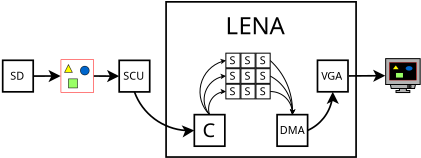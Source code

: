 <?xml version="1.0" encoding="UTF-8"?>
<dia:diagram xmlns:dia="http://www.lysator.liu.se/~alla/dia/">
  <dia:layer name="Background" visible="true" active="true">
    <dia:object type="Standard - Box" version="0" id="O0">
      <dia:attribute name="obj_pos">
        <dia:point val="39.928,12.671"/>
      </dia:attribute>
      <dia:attribute name="obj_bb">
        <dia:rectangle val="39.878,12.621;51.186,21.875"/>
      </dia:attribute>
      <dia:attribute name="elem_corner">
        <dia:point val="39.928,12.671"/>
      </dia:attribute>
      <dia:attribute name="elem_width">
        <dia:real val="11.208"/>
      </dia:attribute>
      <dia:attribute name="elem_height">
        <dia:real val="9.154"/>
      </dia:attribute>
      <dia:attribute name="border_width">
        <dia:real val="0.1"/>
      </dia:attribute>
      <dia:attribute name="show_background">
        <dia:boolean val="false"/>
      </dia:attribute>
    </dia:object>
    <dia:object type="Network - General Monitor (With Stand)" version="1" id="O1">
      <dia:attribute name="obj_pos">
        <dia:point val="52.881,16.021"/>
      </dia:attribute>
      <dia:attribute name="obj_bb">
        <dia:rectangle val="52.856,15.996;54.94,18.939"/>
      </dia:attribute>
      <dia:attribute name="meta">
        <dia:composite type="dict"/>
      </dia:attribute>
      <dia:attribute name="elem_corner">
        <dia:point val="52.881,16.021"/>
      </dia:attribute>
      <dia:attribute name="elem_width">
        <dia:real val="2.034"/>
      </dia:attribute>
      <dia:attribute name="elem_height">
        <dia:real val="2.0"/>
      </dia:attribute>
      <dia:attribute name="line_width">
        <dia:real val="0.1"/>
      </dia:attribute>
      <dia:attribute name="line_colour">
        <dia:color val="#000000"/>
      </dia:attribute>
      <dia:attribute name="fill_colour">
        <dia:color val="#ffffff"/>
      </dia:attribute>
      <dia:attribute name="show_background">
        <dia:boolean val="true"/>
      </dia:attribute>
      <dia:attribute name="line_style">
        <dia:enum val="0"/>
        <dia:real val="1"/>
      </dia:attribute>
      <dia:attribute name="padding">
        <dia:real val="0.1"/>
      </dia:attribute>
      <dia:attribute name="text">
        <dia:composite type="text">
          <dia:attribute name="string">
            <dia:string>##</dia:string>
          </dia:attribute>
          <dia:attribute name="font">
            <dia:font family="sans" style="0" name="Helvetica"/>
          </dia:attribute>
          <dia:attribute name="height">
            <dia:real val="0.8"/>
          </dia:attribute>
          <dia:attribute name="pos">
            <dia:point val="53.898,18.689"/>
          </dia:attribute>
          <dia:attribute name="color">
            <dia:color val="#000000"/>
          </dia:attribute>
          <dia:attribute name="alignment">
            <dia:enum val="1"/>
          </dia:attribute>
        </dia:composite>
      </dia:attribute>
      <dia:attribute name="flip_horizontal">
        <dia:boolean val="false"/>
      </dia:attribute>
      <dia:attribute name="flip_vertical">
        <dia:boolean val="false"/>
      </dia:attribute>
      <dia:attribute name="subscale">
        <dia:real val="1"/>
      </dia:attribute>
    </dia:object>
    <dia:object type="Standard - Text" version="1" id="O2">
      <dia:attribute name="obj_pos">
        <dia:point val="44.965,17.588"/>
      </dia:attribute>
      <dia:attribute name="obj_bb">
        <dia:rectangle val="44.965,16.993;44.965,17.738"/>
      </dia:attribute>
      <dia:attribute name="text">
        <dia:composite type="text">
          <dia:attribute name="string">
            <dia:string>##</dia:string>
          </dia:attribute>
          <dia:attribute name="font">
            <dia:font family="sans" style="0" name="Helvetica"/>
          </dia:attribute>
          <dia:attribute name="height">
            <dia:real val="0.8"/>
          </dia:attribute>
          <dia:attribute name="pos">
            <dia:point val="44.965,17.588"/>
          </dia:attribute>
          <dia:attribute name="color">
            <dia:color val="#000000"/>
          </dia:attribute>
          <dia:attribute name="alignment">
            <dia:enum val="0"/>
          </dia:attribute>
        </dia:composite>
      </dia:attribute>
      <dia:attribute name="valign">
        <dia:enum val="3"/>
      </dia:attribute>
    </dia:object>
    <dia:group>
      <dia:group>
        <dia:group>
          <dia:object type="Geometric - Perfect Square" version="1" id="O3">
            <dia:attribute name="obj_pos">
              <dia:point val="43.455,15.698"/>
            </dia:attribute>
            <dia:attribute name="obj_bb">
              <dia:rectangle val="43.43,15.673;44.318,16.589"/>
            </dia:attribute>
            <dia:attribute name="meta">
              <dia:composite type="dict"/>
            </dia:attribute>
            <dia:attribute name="elem_corner">
              <dia:point val="43.455,15.698"/>
            </dia:attribute>
            <dia:attribute name="elem_width">
              <dia:real val="0.838"/>
            </dia:attribute>
            <dia:attribute name="elem_height">
              <dia:real val="0.866"/>
            </dia:attribute>
            <dia:attribute name="line_width">
              <dia:real val="0.05"/>
            </dia:attribute>
            <dia:attribute name="line_colour">
              <dia:color val="#000000"/>
            </dia:attribute>
            <dia:attribute name="fill_colour">
              <dia:color val="#ffffff"/>
            </dia:attribute>
            <dia:attribute name="show_background">
              <dia:boolean val="false"/>
            </dia:attribute>
            <dia:attribute name="line_style">
              <dia:enum val="0"/>
              <dia:real val="1"/>
            </dia:attribute>
            <dia:attribute name="flip_horizontal">
              <dia:boolean val="false"/>
            </dia:attribute>
            <dia:attribute name="flip_vertical">
              <dia:boolean val="false"/>
            </dia:attribute>
            <dia:attribute name="subscale">
              <dia:real val="0.0"/>
            </dia:attribute>
          </dia:object>
          <dia:object type="Standard - Text" version="1" id="O4">
            <dia:attribute name="obj_pos">
              <dia:point val="43.67,16.353"/>
            </dia:attribute>
            <dia:attribute name="obj_bb">
              <dia:rectangle val="43.67,15.758;44.077,16.503"/>
            </dia:attribute>
            <dia:attribute name="text">
              <dia:composite type="text">
                <dia:attribute name="string">
                  <dia:string>#S#</dia:string>
                </dia:attribute>
                <dia:attribute name="font">
                  <dia:font family="sans" style="0" name="Helvetica"/>
                </dia:attribute>
                <dia:attribute name="height">
                  <dia:real val="0.8"/>
                </dia:attribute>
                <dia:attribute name="pos">
                  <dia:point val="43.67,16.353"/>
                </dia:attribute>
                <dia:attribute name="color">
                  <dia:color val="#000000"/>
                </dia:attribute>
                <dia:attribute name="alignment">
                  <dia:enum val="0"/>
                </dia:attribute>
              </dia:composite>
            </dia:attribute>
            <dia:attribute name="valign">
              <dia:enum val="3"/>
            </dia:attribute>
          </dia:object>
        </dia:group>
        <dia:group>
          <dia:object type="Geometric - Perfect Square" version="1" id="O5">
            <dia:attribute name="obj_pos">
              <dia:point val="44.343,15.698"/>
            </dia:attribute>
            <dia:attribute name="obj_bb">
              <dia:rectangle val="44.318,15.673;45.205,16.589"/>
            </dia:attribute>
            <dia:attribute name="meta">
              <dia:composite type="dict"/>
            </dia:attribute>
            <dia:attribute name="elem_corner">
              <dia:point val="44.343,15.698"/>
            </dia:attribute>
            <dia:attribute name="elem_width">
              <dia:real val="0.838"/>
            </dia:attribute>
            <dia:attribute name="elem_height">
              <dia:real val="0.866"/>
            </dia:attribute>
            <dia:attribute name="line_width">
              <dia:real val="0.05"/>
            </dia:attribute>
            <dia:attribute name="line_colour">
              <dia:color val="#000000"/>
            </dia:attribute>
            <dia:attribute name="fill_colour">
              <dia:color val="#ffffff"/>
            </dia:attribute>
            <dia:attribute name="show_background">
              <dia:boolean val="false"/>
            </dia:attribute>
            <dia:attribute name="line_style">
              <dia:enum val="0"/>
              <dia:real val="1"/>
            </dia:attribute>
            <dia:attribute name="flip_horizontal">
              <dia:boolean val="false"/>
            </dia:attribute>
            <dia:attribute name="flip_vertical">
              <dia:boolean val="false"/>
            </dia:attribute>
            <dia:attribute name="subscale">
              <dia:real val="0.0"/>
            </dia:attribute>
          </dia:object>
          <dia:object type="Standard - Text" version="1" id="O6">
            <dia:attribute name="obj_pos">
              <dia:point val="44.558,16.353"/>
            </dia:attribute>
            <dia:attribute name="obj_bb">
              <dia:rectangle val="44.558,15.758;44.965,16.503"/>
            </dia:attribute>
            <dia:attribute name="text">
              <dia:composite type="text">
                <dia:attribute name="string">
                  <dia:string>#S#</dia:string>
                </dia:attribute>
                <dia:attribute name="font">
                  <dia:font family="sans" style="0" name="Helvetica"/>
                </dia:attribute>
                <dia:attribute name="height">
                  <dia:real val="0.8"/>
                </dia:attribute>
                <dia:attribute name="pos">
                  <dia:point val="44.558,16.353"/>
                </dia:attribute>
                <dia:attribute name="color">
                  <dia:color val="#000000"/>
                </dia:attribute>
                <dia:attribute name="alignment">
                  <dia:enum val="0"/>
                </dia:attribute>
              </dia:composite>
            </dia:attribute>
            <dia:attribute name="valign">
              <dia:enum val="3"/>
            </dia:attribute>
          </dia:object>
        </dia:group>
        <dia:group>
          <dia:object type="Geometric - Perfect Square" version="1" id="O7">
            <dia:attribute name="obj_pos">
              <dia:point val="45.23,15.698"/>
            </dia:attribute>
            <dia:attribute name="obj_bb">
              <dia:rectangle val="45.205,15.673;46.093,16.589"/>
            </dia:attribute>
            <dia:attribute name="meta">
              <dia:composite type="dict"/>
            </dia:attribute>
            <dia:attribute name="elem_corner">
              <dia:point val="45.23,15.698"/>
            </dia:attribute>
            <dia:attribute name="elem_width">
              <dia:real val="0.838"/>
            </dia:attribute>
            <dia:attribute name="elem_height">
              <dia:real val="0.866"/>
            </dia:attribute>
            <dia:attribute name="line_width">
              <dia:real val="0.05"/>
            </dia:attribute>
            <dia:attribute name="line_colour">
              <dia:color val="#000000"/>
            </dia:attribute>
            <dia:attribute name="fill_colour">
              <dia:color val="#ffffff"/>
            </dia:attribute>
            <dia:attribute name="show_background">
              <dia:boolean val="false"/>
            </dia:attribute>
            <dia:attribute name="line_style">
              <dia:enum val="0"/>
              <dia:real val="1"/>
            </dia:attribute>
            <dia:attribute name="flip_horizontal">
              <dia:boolean val="false"/>
            </dia:attribute>
            <dia:attribute name="flip_vertical">
              <dia:boolean val="false"/>
            </dia:attribute>
            <dia:attribute name="subscale">
              <dia:real val="0.0"/>
            </dia:attribute>
          </dia:object>
          <dia:object type="Standard - Text" version="1" id="O8">
            <dia:attribute name="obj_pos">
              <dia:point val="45.446,16.353"/>
            </dia:attribute>
            <dia:attribute name="obj_bb">
              <dia:rectangle val="45.446,15.758;45.853,16.503"/>
            </dia:attribute>
            <dia:attribute name="text">
              <dia:composite type="text">
                <dia:attribute name="string">
                  <dia:string>#S#</dia:string>
                </dia:attribute>
                <dia:attribute name="font">
                  <dia:font family="sans" style="0" name="Helvetica"/>
                </dia:attribute>
                <dia:attribute name="height">
                  <dia:real val="0.8"/>
                </dia:attribute>
                <dia:attribute name="pos">
                  <dia:point val="45.446,16.353"/>
                </dia:attribute>
                <dia:attribute name="color">
                  <dia:color val="#000000"/>
                </dia:attribute>
                <dia:attribute name="alignment">
                  <dia:enum val="0"/>
                </dia:attribute>
              </dia:composite>
            </dia:attribute>
            <dia:attribute name="valign">
              <dia:enum val="3"/>
            </dia:attribute>
          </dia:object>
        </dia:group>
      </dia:group>
      <dia:group>
        <dia:group>
          <dia:object type="Geometric - Perfect Square" version="1" id="O9">
            <dia:attribute name="obj_pos">
              <dia:point val="43.455,16.614"/>
            </dia:attribute>
            <dia:attribute name="obj_bb">
              <dia:rectangle val="43.43,16.589;44.318,17.505"/>
            </dia:attribute>
            <dia:attribute name="meta">
              <dia:composite type="dict"/>
            </dia:attribute>
            <dia:attribute name="elem_corner">
              <dia:point val="43.455,16.614"/>
            </dia:attribute>
            <dia:attribute name="elem_width">
              <dia:real val="0.838"/>
            </dia:attribute>
            <dia:attribute name="elem_height">
              <dia:real val="0.866"/>
            </dia:attribute>
            <dia:attribute name="line_width">
              <dia:real val="0.05"/>
            </dia:attribute>
            <dia:attribute name="line_colour">
              <dia:color val="#000000"/>
            </dia:attribute>
            <dia:attribute name="fill_colour">
              <dia:color val="#ffffff"/>
            </dia:attribute>
            <dia:attribute name="show_background">
              <dia:boolean val="false"/>
            </dia:attribute>
            <dia:attribute name="line_style">
              <dia:enum val="0"/>
              <dia:real val="1"/>
            </dia:attribute>
            <dia:attribute name="flip_horizontal">
              <dia:boolean val="false"/>
            </dia:attribute>
            <dia:attribute name="flip_vertical">
              <dia:boolean val="false"/>
            </dia:attribute>
            <dia:attribute name="subscale">
              <dia:real val="0.0"/>
            </dia:attribute>
          </dia:object>
          <dia:object type="Standard - Text" version="1" id="O10">
            <dia:attribute name="obj_pos">
              <dia:point val="43.67,17.269"/>
            </dia:attribute>
            <dia:attribute name="obj_bb">
              <dia:rectangle val="43.67,16.674;44.077,17.419"/>
            </dia:attribute>
            <dia:attribute name="text">
              <dia:composite type="text">
                <dia:attribute name="string">
                  <dia:string>#S#</dia:string>
                </dia:attribute>
                <dia:attribute name="font">
                  <dia:font family="sans" style="0" name="Helvetica"/>
                </dia:attribute>
                <dia:attribute name="height">
                  <dia:real val="0.8"/>
                </dia:attribute>
                <dia:attribute name="pos">
                  <dia:point val="43.67,17.269"/>
                </dia:attribute>
                <dia:attribute name="color">
                  <dia:color val="#000000"/>
                </dia:attribute>
                <dia:attribute name="alignment">
                  <dia:enum val="0"/>
                </dia:attribute>
              </dia:composite>
            </dia:attribute>
            <dia:attribute name="valign">
              <dia:enum val="3"/>
            </dia:attribute>
          </dia:object>
        </dia:group>
        <dia:group>
          <dia:object type="Geometric - Perfect Square" version="1" id="O11">
            <dia:attribute name="obj_pos">
              <dia:point val="44.343,16.614"/>
            </dia:attribute>
            <dia:attribute name="obj_bb">
              <dia:rectangle val="44.318,16.589;45.205,17.505"/>
            </dia:attribute>
            <dia:attribute name="meta">
              <dia:composite type="dict"/>
            </dia:attribute>
            <dia:attribute name="elem_corner">
              <dia:point val="44.343,16.614"/>
            </dia:attribute>
            <dia:attribute name="elem_width">
              <dia:real val="0.838"/>
            </dia:attribute>
            <dia:attribute name="elem_height">
              <dia:real val="0.866"/>
            </dia:attribute>
            <dia:attribute name="line_width">
              <dia:real val="0.05"/>
            </dia:attribute>
            <dia:attribute name="line_colour">
              <dia:color val="#000000"/>
            </dia:attribute>
            <dia:attribute name="fill_colour">
              <dia:color val="#ffffff"/>
            </dia:attribute>
            <dia:attribute name="show_background">
              <dia:boolean val="false"/>
            </dia:attribute>
            <dia:attribute name="line_style">
              <dia:enum val="0"/>
              <dia:real val="1"/>
            </dia:attribute>
            <dia:attribute name="flip_horizontal">
              <dia:boolean val="false"/>
            </dia:attribute>
            <dia:attribute name="flip_vertical">
              <dia:boolean val="false"/>
            </dia:attribute>
            <dia:attribute name="subscale">
              <dia:real val="0.0"/>
            </dia:attribute>
          </dia:object>
          <dia:object type="Standard - Text" version="1" id="O12">
            <dia:attribute name="obj_pos">
              <dia:point val="44.558,17.269"/>
            </dia:attribute>
            <dia:attribute name="obj_bb">
              <dia:rectangle val="44.558,16.674;44.965,17.419"/>
            </dia:attribute>
            <dia:attribute name="text">
              <dia:composite type="text">
                <dia:attribute name="string">
                  <dia:string>#S#</dia:string>
                </dia:attribute>
                <dia:attribute name="font">
                  <dia:font family="sans" style="0" name="Helvetica"/>
                </dia:attribute>
                <dia:attribute name="height">
                  <dia:real val="0.8"/>
                </dia:attribute>
                <dia:attribute name="pos">
                  <dia:point val="44.558,17.269"/>
                </dia:attribute>
                <dia:attribute name="color">
                  <dia:color val="#000000"/>
                </dia:attribute>
                <dia:attribute name="alignment">
                  <dia:enum val="0"/>
                </dia:attribute>
              </dia:composite>
            </dia:attribute>
            <dia:attribute name="valign">
              <dia:enum val="3"/>
            </dia:attribute>
          </dia:object>
        </dia:group>
        <dia:group>
          <dia:object type="Geometric - Perfect Square" version="1" id="O13">
            <dia:attribute name="obj_pos">
              <dia:point val="45.23,16.614"/>
            </dia:attribute>
            <dia:attribute name="obj_bb">
              <dia:rectangle val="45.205,16.589;46.093,17.505"/>
            </dia:attribute>
            <dia:attribute name="meta">
              <dia:composite type="dict"/>
            </dia:attribute>
            <dia:attribute name="elem_corner">
              <dia:point val="45.23,16.614"/>
            </dia:attribute>
            <dia:attribute name="elem_width">
              <dia:real val="0.838"/>
            </dia:attribute>
            <dia:attribute name="elem_height">
              <dia:real val="0.866"/>
            </dia:attribute>
            <dia:attribute name="line_width">
              <dia:real val="0.05"/>
            </dia:attribute>
            <dia:attribute name="line_colour">
              <dia:color val="#000000"/>
            </dia:attribute>
            <dia:attribute name="fill_colour">
              <dia:color val="#ffffff"/>
            </dia:attribute>
            <dia:attribute name="show_background">
              <dia:boolean val="false"/>
            </dia:attribute>
            <dia:attribute name="line_style">
              <dia:enum val="0"/>
              <dia:real val="1"/>
            </dia:attribute>
            <dia:attribute name="flip_horizontal">
              <dia:boolean val="false"/>
            </dia:attribute>
            <dia:attribute name="flip_vertical">
              <dia:boolean val="false"/>
            </dia:attribute>
            <dia:attribute name="subscale">
              <dia:real val="0.0"/>
            </dia:attribute>
          </dia:object>
          <dia:object type="Standard - Text" version="1" id="O14">
            <dia:attribute name="obj_pos">
              <dia:point val="45.446,17.269"/>
            </dia:attribute>
            <dia:attribute name="obj_bb">
              <dia:rectangle val="45.446,16.674;45.853,17.419"/>
            </dia:attribute>
            <dia:attribute name="text">
              <dia:composite type="text">
                <dia:attribute name="string">
                  <dia:string>#S#</dia:string>
                </dia:attribute>
                <dia:attribute name="font">
                  <dia:font family="sans" style="0" name="Helvetica"/>
                </dia:attribute>
                <dia:attribute name="height">
                  <dia:real val="0.8"/>
                </dia:attribute>
                <dia:attribute name="pos">
                  <dia:point val="45.446,17.269"/>
                </dia:attribute>
                <dia:attribute name="color">
                  <dia:color val="#000000"/>
                </dia:attribute>
                <dia:attribute name="alignment">
                  <dia:enum val="0"/>
                </dia:attribute>
              </dia:composite>
            </dia:attribute>
            <dia:attribute name="valign">
              <dia:enum val="3"/>
            </dia:attribute>
          </dia:object>
        </dia:group>
      </dia:group>
      <dia:group>
        <dia:group>
          <dia:object type="Geometric - Perfect Square" version="1" id="O15">
            <dia:attribute name="obj_pos">
              <dia:point val="43.455,17.529"/>
            </dia:attribute>
            <dia:attribute name="obj_bb">
              <dia:rectangle val="43.43,17.505;44.318,18.42"/>
            </dia:attribute>
            <dia:attribute name="meta">
              <dia:composite type="dict"/>
            </dia:attribute>
            <dia:attribute name="elem_corner">
              <dia:point val="43.455,17.529"/>
            </dia:attribute>
            <dia:attribute name="elem_width">
              <dia:real val="0.838"/>
            </dia:attribute>
            <dia:attribute name="elem_height">
              <dia:real val="0.866"/>
            </dia:attribute>
            <dia:attribute name="line_width">
              <dia:real val="0.05"/>
            </dia:attribute>
            <dia:attribute name="line_colour">
              <dia:color val="#000000"/>
            </dia:attribute>
            <dia:attribute name="fill_colour">
              <dia:color val="#ffffff"/>
            </dia:attribute>
            <dia:attribute name="show_background">
              <dia:boolean val="false"/>
            </dia:attribute>
            <dia:attribute name="line_style">
              <dia:enum val="0"/>
              <dia:real val="1"/>
            </dia:attribute>
            <dia:attribute name="flip_horizontal">
              <dia:boolean val="false"/>
            </dia:attribute>
            <dia:attribute name="flip_vertical">
              <dia:boolean val="false"/>
            </dia:attribute>
            <dia:attribute name="subscale">
              <dia:real val="0.0"/>
            </dia:attribute>
          </dia:object>
          <dia:object type="Standard - Text" version="1" id="O16">
            <dia:attribute name="obj_pos">
              <dia:point val="43.67,18.185"/>
            </dia:attribute>
            <dia:attribute name="obj_bb">
              <dia:rectangle val="43.67,17.59;44.077,18.335"/>
            </dia:attribute>
            <dia:attribute name="text">
              <dia:composite type="text">
                <dia:attribute name="string">
                  <dia:string>#S#</dia:string>
                </dia:attribute>
                <dia:attribute name="font">
                  <dia:font family="sans" style="0" name="Helvetica"/>
                </dia:attribute>
                <dia:attribute name="height">
                  <dia:real val="0.8"/>
                </dia:attribute>
                <dia:attribute name="pos">
                  <dia:point val="43.67,18.185"/>
                </dia:attribute>
                <dia:attribute name="color">
                  <dia:color val="#000000"/>
                </dia:attribute>
                <dia:attribute name="alignment">
                  <dia:enum val="0"/>
                </dia:attribute>
              </dia:composite>
            </dia:attribute>
            <dia:attribute name="valign">
              <dia:enum val="3"/>
            </dia:attribute>
          </dia:object>
        </dia:group>
        <dia:group>
          <dia:object type="Geometric - Perfect Square" version="1" id="O17">
            <dia:attribute name="obj_pos">
              <dia:point val="44.343,17.529"/>
            </dia:attribute>
            <dia:attribute name="obj_bb">
              <dia:rectangle val="44.318,17.505;45.205,18.42"/>
            </dia:attribute>
            <dia:attribute name="meta">
              <dia:composite type="dict"/>
            </dia:attribute>
            <dia:attribute name="elem_corner">
              <dia:point val="44.343,17.529"/>
            </dia:attribute>
            <dia:attribute name="elem_width">
              <dia:real val="0.838"/>
            </dia:attribute>
            <dia:attribute name="elem_height">
              <dia:real val="0.866"/>
            </dia:attribute>
            <dia:attribute name="line_width">
              <dia:real val="0.05"/>
            </dia:attribute>
            <dia:attribute name="line_colour">
              <dia:color val="#000000"/>
            </dia:attribute>
            <dia:attribute name="fill_colour">
              <dia:color val="#ffffff"/>
            </dia:attribute>
            <dia:attribute name="show_background">
              <dia:boolean val="false"/>
            </dia:attribute>
            <dia:attribute name="line_style">
              <dia:enum val="0"/>
              <dia:real val="1"/>
            </dia:attribute>
            <dia:attribute name="flip_horizontal">
              <dia:boolean val="false"/>
            </dia:attribute>
            <dia:attribute name="flip_vertical">
              <dia:boolean val="false"/>
            </dia:attribute>
            <dia:attribute name="subscale">
              <dia:real val="0.0"/>
            </dia:attribute>
          </dia:object>
          <dia:object type="Standard - Text" version="1" id="O18">
            <dia:attribute name="obj_pos">
              <dia:point val="44.558,18.185"/>
            </dia:attribute>
            <dia:attribute name="obj_bb">
              <dia:rectangle val="44.558,17.59;44.965,18.335"/>
            </dia:attribute>
            <dia:attribute name="text">
              <dia:composite type="text">
                <dia:attribute name="string">
                  <dia:string>#S#</dia:string>
                </dia:attribute>
                <dia:attribute name="font">
                  <dia:font family="sans" style="0" name="Helvetica"/>
                </dia:attribute>
                <dia:attribute name="height">
                  <dia:real val="0.8"/>
                </dia:attribute>
                <dia:attribute name="pos">
                  <dia:point val="44.558,18.185"/>
                </dia:attribute>
                <dia:attribute name="color">
                  <dia:color val="#000000"/>
                </dia:attribute>
                <dia:attribute name="alignment">
                  <dia:enum val="0"/>
                </dia:attribute>
              </dia:composite>
            </dia:attribute>
            <dia:attribute name="valign">
              <dia:enum val="3"/>
            </dia:attribute>
          </dia:object>
        </dia:group>
        <dia:group>
          <dia:object type="Geometric - Perfect Square" version="1" id="O19">
            <dia:attribute name="obj_pos">
              <dia:point val="45.23,17.529"/>
            </dia:attribute>
            <dia:attribute name="obj_bb">
              <dia:rectangle val="45.205,17.505;46.093,18.42"/>
            </dia:attribute>
            <dia:attribute name="meta">
              <dia:composite type="dict"/>
            </dia:attribute>
            <dia:attribute name="elem_corner">
              <dia:point val="45.23,17.529"/>
            </dia:attribute>
            <dia:attribute name="elem_width">
              <dia:real val="0.838"/>
            </dia:attribute>
            <dia:attribute name="elem_height">
              <dia:real val="0.866"/>
            </dia:attribute>
            <dia:attribute name="line_width">
              <dia:real val="0.05"/>
            </dia:attribute>
            <dia:attribute name="line_colour">
              <dia:color val="#000000"/>
            </dia:attribute>
            <dia:attribute name="fill_colour">
              <dia:color val="#ffffff"/>
            </dia:attribute>
            <dia:attribute name="show_background">
              <dia:boolean val="false"/>
            </dia:attribute>
            <dia:attribute name="line_style">
              <dia:enum val="0"/>
              <dia:real val="1"/>
            </dia:attribute>
            <dia:attribute name="flip_horizontal">
              <dia:boolean val="false"/>
            </dia:attribute>
            <dia:attribute name="flip_vertical">
              <dia:boolean val="false"/>
            </dia:attribute>
            <dia:attribute name="subscale">
              <dia:real val="0.0"/>
            </dia:attribute>
          </dia:object>
          <dia:object type="Standard - Text" version="1" id="O20">
            <dia:attribute name="obj_pos">
              <dia:point val="45.446,18.185"/>
            </dia:attribute>
            <dia:attribute name="obj_bb">
              <dia:rectangle val="45.446,17.59;45.853,18.335"/>
            </dia:attribute>
            <dia:attribute name="text">
              <dia:composite type="text">
                <dia:attribute name="string">
                  <dia:string>#S#</dia:string>
                </dia:attribute>
                <dia:attribute name="font">
                  <dia:font family="sans" style="0" name="Helvetica"/>
                </dia:attribute>
                <dia:attribute name="height">
                  <dia:real val="0.8"/>
                </dia:attribute>
                <dia:attribute name="pos">
                  <dia:point val="45.446,18.185"/>
                </dia:attribute>
                <dia:attribute name="color">
                  <dia:color val="#000000"/>
                </dia:attribute>
                <dia:attribute name="alignment">
                  <dia:enum val="0"/>
                </dia:attribute>
              </dia:composite>
            </dia:attribute>
            <dia:attribute name="valign">
              <dia:enum val="3"/>
            </dia:attribute>
          </dia:object>
        </dia:group>
      </dia:group>
    </dia:group>
    <dia:group>
      <dia:object type="Geometric - Perfect Square" version="1" id="O21">
        <dia:attribute name="obj_pos">
          <dia:point val="41.594,19.325"/>
        </dia:attribute>
        <dia:attribute name="obj_bb">
          <dia:rectangle val="41.544,19.274;43.444,21.235"/>
        </dia:attribute>
        <dia:attribute name="meta">
          <dia:composite type="dict"/>
        </dia:attribute>
        <dia:attribute name="elem_corner">
          <dia:point val="41.594,19.325"/>
        </dia:attribute>
        <dia:attribute name="elem_width">
          <dia:real val="1.8"/>
        </dia:attribute>
        <dia:attribute name="elem_height">
          <dia:real val="1.86"/>
        </dia:attribute>
        <dia:attribute name="line_width">
          <dia:real val="0.1"/>
        </dia:attribute>
        <dia:attribute name="line_colour">
          <dia:color val="#000000"/>
        </dia:attribute>
        <dia:attribute name="fill_colour">
          <dia:color val="#ffffff"/>
        </dia:attribute>
        <dia:attribute name="show_background">
          <dia:boolean val="false"/>
        </dia:attribute>
        <dia:attribute name="line_style">
          <dia:enum val="0"/>
          <dia:real val="1"/>
        </dia:attribute>
        <dia:attribute name="flip_horizontal">
          <dia:boolean val="false"/>
        </dia:attribute>
        <dia:attribute name="flip_vertical">
          <dia:boolean val="false"/>
        </dia:attribute>
        <dia:attribute name="subscale">
          <dia:real val="1"/>
        </dia:attribute>
      </dia:object>
      <dia:object type="Standard - Text" version="1" id="O22">
        <dia:attribute name="obj_pos">
          <dia:point val="42.08,20.665"/>
        </dia:attribute>
        <dia:attribute name="obj_bb">
          <dia:rectangle val="42.08,19.564;42.908,20.945"/>
        </dia:attribute>
        <dia:attribute name="text">
          <dia:composite type="text">
            <dia:attribute name="string">
              <dia:string>#C#</dia:string>
            </dia:attribute>
            <dia:attribute name="font">
              <dia:font family="sans" style="0" name="Helvetica"/>
            </dia:attribute>
            <dia:attribute name="height">
              <dia:real val="1.482"/>
            </dia:attribute>
            <dia:attribute name="pos">
              <dia:point val="42.08,20.665"/>
            </dia:attribute>
            <dia:attribute name="color">
              <dia:color val="#000000"/>
            </dia:attribute>
            <dia:attribute name="alignment">
              <dia:enum val="0"/>
            </dia:attribute>
          </dia:composite>
        </dia:attribute>
        <dia:attribute name="valign">
          <dia:enum val="3"/>
        </dia:attribute>
      </dia:object>
      <dia:object type="Standard - Text" version="1" id="O23">
        <dia:attribute name="obj_pos">
          <dia:point val="42.494,20.477"/>
        </dia:attribute>
        <dia:attribute name="obj_bb">
          <dia:rectangle val="42.494,19.882;42.494,20.627"/>
        </dia:attribute>
        <dia:attribute name="text">
          <dia:composite type="text">
            <dia:attribute name="string">
              <dia:string>##</dia:string>
            </dia:attribute>
            <dia:attribute name="font">
              <dia:font family="sans" style="0" name="Helvetica"/>
            </dia:attribute>
            <dia:attribute name="height">
              <dia:real val="0.8"/>
            </dia:attribute>
            <dia:attribute name="pos">
              <dia:point val="42.494,20.477"/>
            </dia:attribute>
            <dia:attribute name="color">
              <dia:color val="#000000"/>
            </dia:attribute>
            <dia:attribute name="alignment">
              <dia:enum val="0"/>
            </dia:attribute>
          </dia:composite>
        </dia:attribute>
        <dia:attribute name="valign">
          <dia:enum val="3"/>
        </dia:attribute>
      </dia:object>
    </dia:group>
    <dia:group>
      <dia:object type="Geometric - Perfect Square" version="1" id="O24">
        <dia:attribute name="obj_pos">
          <dia:point val="46.476,19.325"/>
        </dia:attribute>
        <dia:attribute name="obj_bb">
          <dia:rectangle val="46.426,19.274;48.326,21.235"/>
        </dia:attribute>
        <dia:attribute name="meta">
          <dia:composite type="dict"/>
        </dia:attribute>
        <dia:attribute name="elem_corner">
          <dia:point val="46.476,19.325"/>
        </dia:attribute>
        <dia:attribute name="elem_width">
          <dia:real val="1.8"/>
        </dia:attribute>
        <dia:attribute name="elem_height">
          <dia:real val="1.86"/>
        </dia:attribute>
        <dia:attribute name="line_width">
          <dia:real val="0.1"/>
        </dia:attribute>
        <dia:attribute name="line_colour">
          <dia:color val="#000000"/>
        </dia:attribute>
        <dia:attribute name="fill_colour">
          <dia:color val="#ffffff"/>
        </dia:attribute>
        <dia:attribute name="show_background">
          <dia:boolean val="false"/>
        </dia:attribute>
        <dia:attribute name="line_style">
          <dia:enum val="0"/>
          <dia:real val="1"/>
        </dia:attribute>
        <dia:attribute name="flip_horizontal">
          <dia:boolean val="false"/>
        </dia:attribute>
        <dia:attribute name="flip_vertical">
          <dia:boolean val="false"/>
        </dia:attribute>
        <dia:attribute name="subscale">
          <dia:real val="1"/>
        </dia:attribute>
      </dia:object>
      <dia:object type="Standard - Text" version="1" id="O25">
        <dia:attribute name="obj_pos">
          <dia:point val="46.634,20.468"/>
        </dia:attribute>
        <dia:attribute name="obj_bb">
          <dia:rectangle val="46.634,19.873;48.117,20.618"/>
        </dia:attribute>
        <dia:attribute name="text">
          <dia:composite type="text">
            <dia:attribute name="string">
              <dia:string>#DMA#</dia:string>
            </dia:attribute>
            <dia:attribute name="font">
              <dia:font family="sans" style="0" name="Helvetica"/>
            </dia:attribute>
            <dia:attribute name="height">
              <dia:real val="0.8"/>
            </dia:attribute>
            <dia:attribute name="pos">
              <dia:point val="46.634,20.468"/>
            </dia:attribute>
            <dia:attribute name="color">
              <dia:color val="#000000"/>
            </dia:attribute>
            <dia:attribute name="alignment">
              <dia:enum val="0"/>
            </dia:attribute>
          </dia:composite>
        </dia:attribute>
        <dia:attribute name="valign">
          <dia:enum val="3"/>
        </dia:attribute>
      </dia:object>
    </dia:group>
    <dia:group>
      <dia:object type="Geometric - Perfect Square" version="1" id="O26">
        <dia:attribute name="obj_pos">
          <dia:point val="48.859,16.117"/>
        </dia:attribute>
        <dia:attribute name="obj_bb">
          <dia:rectangle val="48.809,16.067;50.709,18.027"/>
        </dia:attribute>
        <dia:attribute name="meta">
          <dia:composite type="dict"/>
        </dia:attribute>
        <dia:attribute name="elem_corner">
          <dia:point val="48.859,16.117"/>
        </dia:attribute>
        <dia:attribute name="elem_width">
          <dia:real val="1.8"/>
        </dia:attribute>
        <dia:attribute name="elem_height">
          <dia:real val="1.86"/>
        </dia:attribute>
        <dia:attribute name="line_width">
          <dia:real val="0.1"/>
        </dia:attribute>
        <dia:attribute name="line_colour">
          <dia:color val="#000000"/>
        </dia:attribute>
        <dia:attribute name="fill_colour">
          <dia:color val="#ffffff"/>
        </dia:attribute>
        <dia:attribute name="show_background">
          <dia:boolean val="false"/>
        </dia:attribute>
        <dia:attribute name="line_style">
          <dia:enum val="0"/>
          <dia:real val="1"/>
        </dia:attribute>
        <dia:attribute name="flip_horizontal">
          <dia:boolean val="false"/>
        </dia:attribute>
        <dia:attribute name="flip_vertical">
          <dia:boolean val="false"/>
        </dia:attribute>
        <dia:attribute name="subscale">
          <dia:real val="1"/>
        </dia:attribute>
      </dia:object>
      <dia:object type="Standard - Text" version="1" id="O27">
        <dia:attribute name="obj_pos">
          <dia:point val="49.074,17.26"/>
        </dia:attribute>
        <dia:attribute name="obj_bb">
          <dia:rectangle val="49.074,16.665;50.444,17.41"/>
        </dia:attribute>
        <dia:attribute name="text">
          <dia:composite type="text">
            <dia:attribute name="string">
              <dia:string>#VGA#</dia:string>
            </dia:attribute>
            <dia:attribute name="font">
              <dia:font family="sans" style="0" name="Helvetica"/>
            </dia:attribute>
            <dia:attribute name="height">
              <dia:real val="0.8"/>
            </dia:attribute>
            <dia:attribute name="pos">
              <dia:point val="49.074,17.26"/>
            </dia:attribute>
            <dia:attribute name="color">
              <dia:color val="#000000"/>
            </dia:attribute>
            <dia:attribute name="alignment">
              <dia:enum val="0"/>
            </dia:attribute>
          </dia:composite>
        </dia:attribute>
        <dia:attribute name="valign">
          <dia:enum val="3"/>
        </dia:attribute>
      </dia:object>
    </dia:group>
    <dia:object type="Standard - Text" version="1" id="O28">
      <dia:attribute name="obj_pos">
        <dia:point val="43.437,14.578"/>
      </dia:attribute>
      <dia:attribute name="obj_bb">
        <dia:rectangle val="43.437,13.268;47.132,14.911"/>
      </dia:attribute>
      <dia:attribute name="text">
        <dia:composite type="text">
          <dia:attribute name="string">
            <dia:string>#LENA#</dia:string>
          </dia:attribute>
          <dia:attribute name="font">
            <dia:font family="sans" style="0" name="Helvetica"/>
          </dia:attribute>
          <dia:attribute name="height">
            <dia:real val="1.764"/>
          </dia:attribute>
          <dia:attribute name="pos">
            <dia:point val="43.437,14.578"/>
          </dia:attribute>
          <dia:attribute name="color">
            <dia:color val="#000000"/>
          </dia:attribute>
          <dia:attribute name="alignment">
            <dia:enum val="0"/>
          </dia:attribute>
        </dia:composite>
      </dia:attribute>
      <dia:attribute name="valign">
        <dia:enum val="3"/>
      </dia:attribute>
    </dia:object>
    <dia:object type="Standard - Image" version="0" id="O29">
      <dia:attribute name="obj_pos">
        <dia:point val="33.71,16.067"/>
      </dia:attribute>
      <dia:attribute name="obj_bb">
        <dia:rectangle val="33.66,16.017;35.718,18.076"/>
      </dia:attribute>
      <dia:attribute name="elem_corner">
        <dia:point val="33.71,16.067"/>
      </dia:attribute>
      <dia:attribute name="elem_width">
        <dia:real val="1.958"/>
      </dia:attribute>
      <dia:attribute name="elem_height">
        <dia:real val="1.958"/>
      </dia:attribute>
      <dia:attribute name="draw_border">
        <dia:boolean val="false"/>
      </dia:attribute>
      <dia:attribute name="keep_aspect">
        <dia:boolean val="true"/>
      </dia:attribute>
      <dia:attribute name="file">
        <dia:string>#/home/jeannikl/Dropbox/courses/dmpro2012ytelse/report/gfx/lenna.jpg#</dia:string>
      </dia:attribute>
    </dia:object>
    <dia:object type="Standard - Line" version="0" id="O30">
      <dia:attribute name="obj_pos">
        <dia:point val="35.668,17.047"/>
      </dia:attribute>
      <dia:attribute name="obj_bb">
        <dia:rectangle val="35.618,16.689;37.274,17.412"/>
      </dia:attribute>
      <dia:attribute name="conn_endpoints">
        <dia:point val="35.668,17.047"/>
        <dia:point val="37.162,17.053"/>
      </dia:attribute>
      <dia:attribute name="numcp">
        <dia:int val="1"/>
      </dia:attribute>
      <dia:attribute name="end_arrow">
        <dia:enum val="22"/>
      </dia:attribute>
      <dia:attribute name="end_arrow_length">
        <dia:real val="0.5"/>
      </dia:attribute>
      <dia:attribute name="end_arrow_width">
        <dia:real val="0.5"/>
      </dia:attribute>
      <dia:connections>
        <dia:connection handle="0" to="O29" connection="4"/>
      </dia:connections>
    </dia:object>
    <dia:group>
      <dia:object type="Geometric - Perfect Square" version="1" id="O31">
        <dia:attribute name="obj_pos">
          <dia:point val="30.29,16.119"/>
        </dia:attribute>
        <dia:attribute name="obj_bb">
          <dia:rectangle val="30.24,16.069;32.14,18.029"/>
        </dia:attribute>
        <dia:attribute name="meta">
          <dia:composite type="dict"/>
        </dia:attribute>
        <dia:attribute name="elem_corner">
          <dia:point val="30.29,16.119"/>
        </dia:attribute>
        <dia:attribute name="elem_width">
          <dia:real val="1.8"/>
        </dia:attribute>
        <dia:attribute name="elem_height">
          <dia:real val="1.86"/>
        </dia:attribute>
        <dia:attribute name="line_width">
          <dia:real val="0.1"/>
        </dia:attribute>
        <dia:attribute name="line_colour">
          <dia:color val="#000000"/>
        </dia:attribute>
        <dia:attribute name="fill_colour">
          <dia:color val="#ffffff"/>
        </dia:attribute>
        <dia:attribute name="show_background">
          <dia:boolean val="false"/>
        </dia:attribute>
        <dia:attribute name="line_style">
          <dia:enum val="0"/>
          <dia:real val="1"/>
        </dia:attribute>
        <dia:attribute name="flip_horizontal">
          <dia:boolean val="false"/>
        </dia:attribute>
        <dia:attribute name="flip_vertical">
          <dia:boolean val="false"/>
        </dia:attribute>
        <dia:attribute name="subscale">
          <dia:real val="1"/>
        </dia:attribute>
      </dia:object>
      <dia:object type="Standard - Text" version="1" id="O32">
        <dia:attribute name="obj_pos">
          <dia:point val="30.74,17.271"/>
        </dia:attribute>
        <dia:attribute name="obj_bb">
          <dia:rectangle val="30.74,16.676;31.64,17.421"/>
        </dia:attribute>
        <dia:attribute name="text">
          <dia:composite type="text">
            <dia:attribute name="string">
              <dia:string>#SD#</dia:string>
            </dia:attribute>
            <dia:attribute name="font">
              <dia:font family="sans" style="0" name="Helvetica"/>
            </dia:attribute>
            <dia:attribute name="height">
              <dia:real val="0.8"/>
            </dia:attribute>
            <dia:attribute name="pos">
              <dia:point val="30.74,17.271"/>
            </dia:attribute>
            <dia:attribute name="color">
              <dia:color val="#000000"/>
            </dia:attribute>
            <dia:attribute name="alignment">
              <dia:enum val="0"/>
            </dia:attribute>
          </dia:composite>
        </dia:attribute>
        <dia:attribute name="valign">
          <dia:enum val="3"/>
        </dia:attribute>
      </dia:object>
      <dia:object type="Standard - Text" version="1" id="O33">
        <dia:attribute name="obj_pos">
          <dia:point val="30.943,17.105"/>
        </dia:attribute>
        <dia:attribute name="obj_bb">
          <dia:rectangle val="30.943,16.51;30.943,17.255"/>
        </dia:attribute>
        <dia:attribute name="text">
          <dia:composite type="text">
            <dia:attribute name="string">
              <dia:string>##</dia:string>
            </dia:attribute>
            <dia:attribute name="font">
              <dia:font family="sans" style="0" name="Helvetica"/>
            </dia:attribute>
            <dia:attribute name="height">
              <dia:real val="0.8"/>
            </dia:attribute>
            <dia:attribute name="pos">
              <dia:point val="30.943,17.105"/>
            </dia:attribute>
            <dia:attribute name="color">
              <dia:color val="#000000"/>
            </dia:attribute>
            <dia:attribute name="alignment">
              <dia:enum val="0"/>
            </dia:attribute>
          </dia:composite>
        </dia:attribute>
        <dia:attribute name="valign">
          <dia:enum val="3"/>
        </dia:attribute>
      </dia:object>
    </dia:group>
    <dia:object type="Standard - Line" version="0" id="O34">
      <dia:attribute name="obj_pos">
        <dia:point val="32.09,17.049"/>
      </dia:attribute>
      <dia:attribute name="obj_bb">
        <dia:rectangle val="32.04,16.686;33.822,17.409"/>
      </dia:attribute>
      <dia:attribute name="conn_endpoints">
        <dia:point val="32.09,17.049"/>
        <dia:point val="33.71,17.047"/>
      </dia:attribute>
      <dia:attribute name="numcp">
        <dia:int val="1"/>
      </dia:attribute>
      <dia:attribute name="end_arrow">
        <dia:enum val="22"/>
      </dia:attribute>
      <dia:attribute name="end_arrow_length">
        <dia:real val="0.5"/>
      </dia:attribute>
      <dia:attribute name="end_arrow_width">
        <dia:real val="0.5"/>
      </dia:attribute>
      <dia:connections>
        <dia:connection handle="1" to="O29" connection="3"/>
      </dia:connections>
    </dia:object>
    <dia:group>
      <dia:object type="Geometric - Perfect Square" version="1" id="O35">
        <dia:attribute name="obj_pos">
          <dia:point val="37.162,16.123"/>
        </dia:attribute>
        <dia:attribute name="obj_bb">
          <dia:rectangle val="37.112,16.073;39.012,18.033"/>
        </dia:attribute>
        <dia:attribute name="meta">
          <dia:composite type="dict"/>
        </dia:attribute>
        <dia:attribute name="elem_corner">
          <dia:point val="37.162,16.123"/>
        </dia:attribute>
        <dia:attribute name="elem_width">
          <dia:real val="1.8"/>
        </dia:attribute>
        <dia:attribute name="elem_height">
          <dia:real val="1.86"/>
        </dia:attribute>
        <dia:attribute name="line_width">
          <dia:real val="0.1"/>
        </dia:attribute>
        <dia:attribute name="line_colour">
          <dia:color val="#000000"/>
        </dia:attribute>
        <dia:attribute name="fill_colour">
          <dia:color val="#ffffff"/>
        </dia:attribute>
        <dia:attribute name="show_background">
          <dia:boolean val="false"/>
        </dia:attribute>
        <dia:attribute name="line_style">
          <dia:enum val="0"/>
          <dia:real val="1"/>
        </dia:attribute>
        <dia:attribute name="flip_horizontal">
          <dia:boolean val="false"/>
        </dia:attribute>
        <dia:attribute name="flip_vertical">
          <dia:boolean val="false"/>
        </dia:attribute>
        <dia:attribute name="subscale">
          <dia:real val="1"/>
        </dia:attribute>
      </dia:object>
      <dia:object type="Standard - Text" version="1" id="O36">
        <dia:attribute name="obj_pos">
          <dia:point val="37.401,17.266"/>
        </dia:attribute>
        <dia:attribute name="obj_bb">
          <dia:rectangle val="37.401,16.671;38.723,17.416"/>
        </dia:attribute>
        <dia:attribute name="text">
          <dia:composite type="text">
            <dia:attribute name="string">
              <dia:string>#SCU#</dia:string>
            </dia:attribute>
            <dia:attribute name="font">
              <dia:font family="sans" style="0" name="Helvetica"/>
            </dia:attribute>
            <dia:attribute name="height">
              <dia:real val="0.8"/>
            </dia:attribute>
            <dia:attribute name="pos">
              <dia:point val="37.401,17.266"/>
            </dia:attribute>
            <dia:attribute name="color">
              <dia:color val="#000000"/>
            </dia:attribute>
            <dia:attribute name="alignment">
              <dia:enum val="0"/>
            </dia:attribute>
          </dia:composite>
        </dia:attribute>
        <dia:attribute name="valign">
          <dia:enum val="3"/>
        </dia:attribute>
      </dia:object>
    </dia:group>
    <dia:object type="Standard - Arc" version="0" id="O37">
      <dia:attribute name="obj_pos">
        <dia:point val="38.062,17.983"/>
      </dia:attribute>
      <dia:attribute name="obj_bb">
        <dia:rectangle val="37.993,17.914;41.663,20.673"/>
      </dia:attribute>
      <dia:attribute name="conn_endpoints">
        <dia:point val="38.062,17.983"/>
        <dia:point val="41.594,20.255"/>
      </dia:attribute>
      <dia:attribute name="curve_distance">
        <dia:real val="0.71"/>
      </dia:attribute>
      <dia:attribute name="end_arrow">
        <dia:enum val="22"/>
      </dia:attribute>
      <dia:attribute name="end_arrow_length">
        <dia:real val="0.5"/>
      </dia:attribute>
      <dia:attribute name="end_arrow_width">
        <dia:real val="0.5"/>
      </dia:attribute>
      <dia:connections>
        <dia:connection handle="0" to="O35" connection="6"/>
        <dia:connection handle="1" to="O21" connection="3"/>
      </dia:connections>
    </dia:object>
    <dia:object type="Standard - Arc" version="0" id="O38">
      <dia:attribute name="obj_pos">
        <dia:point val="42.494,19.325"/>
      </dia:attribute>
      <dia:attribute name="obj_bb">
        <dia:rectangle val="42.411,17.808;43.489,19.359"/>
      </dia:attribute>
      <dia:attribute name="conn_endpoints">
        <dia:point val="42.494,19.325"/>
        <dia:point val="43.455,17.962"/>
      </dia:attribute>
      <dia:attribute name="curve_distance">
        <dia:real val="-0.43"/>
      </dia:attribute>
      <dia:attribute name="line_width">
        <dia:real val="0.05"/>
      </dia:attribute>
      <dia:attribute name="end_arrow">
        <dia:enum val="22"/>
      </dia:attribute>
      <dia:attribute name="end_arrow_length">
        <dia:real val="0.2"/>
      </dia:attribute>
      <dia:attribute name="end_arrow_width">
        <dia:real val="0.2"/>
      </dia:attribute>
      <dia:connections>
        <dia:connection handle="0" to="O21" connection="7"/>
        <dia:connection handle="1" to="O15" connection="3"/>
      </dia:connections>
    </dia:object>
    <dia:object type="Standard - Arc" version="0" id="O39">
      <dia:attribute name="obj_pos">
        <dia:point val="42.494,19.325"/>
      </dia:attribute>
      <dia:attribute name="obj_bb">
        <dia:rectangle val="42.146,16.915;43.487,19.357"/>
      </dia:attribute>
      <dia:attribute name="conn_endpoints">
        <dia:point val="42.494,19.325"/>
        <dia:point val="43.455,17.047"/>
      </dia:attribute>
      <dia:attribute name="curve_distance">
        <dia:real val="-0.753"/>
      </dia:attribute>
      <dia:attribute name="line_width">
        <dia:real val="0.05"/>
      </dia:attribute>
      <dia:attribute name="end_arrow">
        <dia:enum val="22"/>
      </dia:attribute>
      <dia:attribute name="end_arrow_length">
        <dia:real val="0.2"/>
      </dia:attribute>
      <dia:attribute name="end_arrow_width">
        <dia:real val="0.2"/>
      </dia:attribute>
      <dia:connections>
        <dia:connection handle="0" to="O21" connection="7"/>
        <dia:connection handle="1" to="O9" connection="3"/>
      </dia:connections>
    </dia:object>
    <dia:object type="Standard - Arc" version="0" id="O40">
      <dia:attribute name="obj_pos">
        <dia:point val="42.494,19.325"/>
      </dia:attribute>
      <dia:attribute name="obj_bb">
        <dia:rectangle val="41.903,16.037;43.486,19.356"/>
      </dia:attribute>
      <dia:attribute name="conn_endpoints">
        <dia:point val="42.494,19.325"/>
        <dia:point val="43.455,16.131"/>
      </dia:attribute>
      <dia:attribute name="curve_distance">
        <dia:real val="-1.009"/>
      </dia:attribute>
      <dia:attribute name="line_width">
        <dia:real val="0.05"/>
      </dia:attribute>
      <dia:attribute name="end_arrow">
        <dia:enum val="22"/>
      </dia:attribute>
      <dia:attribute name="end_arrow_length">
        <dia:real val="0.2"/>
      </dia:attribute>
      <dia:attribute name="end_arrow_width">
        <dia:real val="0.2"/>
      </dia:attribute>
      <dia:connections>
        <dia:connection handle="0" to="O21" connection="7"/>
        <dia:connection handle="1" to="O3" connection="3"/>
      </dia:connections>
    </dia:object>
    <dia:object type="Standard - Arc" version="0" id="O41">
      <dia:attribute name="obj_pos">
        <dia:point val="46.068,16.131"/>
      </dia:attribute>
      <dia:attribute name="obj_bb">
        <dia:rectangle val="46.036,16.098;47.549,19.357"/>
      </dia:attribute>
      <dia:attribute name="conn_endpoints">
        <dia:point val="46.068,16.131"/>
        <dia:point val="47.376,19.325"/>
      </dia:attribute>
      <dia:attribute name="curve_distance">
        <dia:real val="-0.392"/>
      </dia:attribute>
      <dia:attribute name="line_width">
        <dia:real val="0.05"/>
      </dia:attribute>
      <dia:attribute name="end_arrow">
        <dia:enum val="22"/>
      </dia:attribute>
      <dia:attribute name="end_arrow_length">
        <dia:real val="0.2"/>
      </dia:attribute>
      <dia:attribute name="end_arrow_width">
        <dia:real val="0.2"/>
      </dia:attribute>
      <dia:connections>
        <dia:connection handle="0" to="O7" connection="5"/>
        <dia:connection handle="1" to="O24" connection="7"/>
      </dia:connections>
    </dia:object>
    <dia:object type="Standard - Arc" version="0" id="O42">
      <dia:attribute name="obj_pos">
        <dia:point val="46.068,17.047"/>
      </dia:attribute>
      <dia:attribute name="obj_bb">
        <dia:rectangle val="46.034,17.012;47.546,19.359"/>
      </dia:attribute>
      <dia:attribute name="conn_endpoints">
        <dia:point val="46.068,17.047"/>
        <dia:point val="47.376,19.325"/>
      </dia:attribute>
      <dia:attribute name="curve_distance">
        <dia:real val="-0.382"/>
      </dia:attribute>
      <dia:attribute name="line_width">
        <dia:real val="0.05"/>
      </dia:attribute>
      <dia:attribute name="end_arrow">
        <dia:enum val="22"/>
      </dia:attribute>
      <dia:attribute name="end_arrow_length">
        <dia:real val="0.2"/>
      </dia:attribute>
      <dia:attribute name="end_arrow_width">
        <dia:real val="0.2"/>
      </dia:attribute>
      <dia:connections>
        <dia:connection handle="0" to="O13" connection="5"/>
        <dia:connection handle="1" to="O24" connection="7"/>
      </dia:connections>
    </dia:object>
    <dia:object type="Standard - Arc" version="0" id="O43">
      <dia:attribute name="obj_pos">
        <dia:point val="46.068,17.962"/>
      </dia:attribute>
      <dia:attribute name="obj_bb">
        <dia:rectangle val="46.033,17.927;47.549,19.36"/>
      </dia:attribute>
      <dia:attribute name="conn_endpoints">
        <dia:point val="46.068,17.962"/>
        <dia:point val="47.376,19.325"/>
      </dia:attribute>
      <dia:attribute name="curve_distance">
        <dia:real val="-0.411"/>
      </dia:attribute>
      <dia:attribute name="line_width">
        <dia:real val="0.05"/>
      </dia:attribute>
      <dia:attribute name="end_arrow">
        <dia:enum val="22"/>
      </dia:attribute>
      <dia:attribute name="end_arrow_length">
        <dia:real val="0.2"/>
      </dia:attribute>
      <dia:attribute name="end_arrow_width">
        <dia:real val="0.2"/>
      </dia:attribute>
      <dia:connections>
        <dia:connection handle="0" to="O19" connection="5"/>
        <dia:connection handle="1" to="O24" connection="7"/>
      </dia:connections>
    </dia:object>
    <dia:object type="Standard - Arc" version="0" id="O44">
      <dia:attribute name="obj_pos">
        <dia:point val="48.276,20.255"/>
      </dia:attribute>
      <dia:attribute name="obj_bb">
        <dia:rectangle val="48.206,17.907;50.122,20.324"/>
      </dia:attribute>
      <dia:attribute name="conn_endpoints">
        <dia:point val="48.276,20.255"/>
        <dia:point val="49.759,17.977"/>
      </dia:attribute>
      <dia:attribute name="curve_distance">
        <dia:real val="0.405"/>
      </dia:attribute>
      <dia:attribute name="end_arrow">
        <dia:enum val="22"/>
      </dia:attribute>
      <dia:attribute name="end_arrow_length">
        <dia:real val="0.5"/>
      </dia:attribute>
      <dia:attribute name="end_arrow_width">
        <dia:real val="0.5"/>
      </dia:attribute>
      <dia:connections>
        <dia:connection handle="0" to="O24" connection="5"/>
        <dia:connection handle="1" to="O26" connection="6"/>
      </dia:connections>
    </dia:object>
    <dia:object type="Standard - Line" version="0" id="O45">
      <dia:attribute name="obj_pos">
        <dia:point val="50.709,17.041"/>
      </dia:attribute>
      <dia:attribute name="obj_bb">
        <dia:rectangle val="50.659,16.669;52.971,17.393"/>
      </dia:attribute>
      <dia:attribute name="conn_endpoints">
        <dia:point val="50.709,17.041"/>
        <dia:point val="52.859,17.027"/>
      </dia:attribute>
      <dia:attribute name="numcp">
        <dia:int val="1"/>
      </dia:attribute>
      <dia:attribute name="end_arrow">
        <dia:enum val="22"/>
      </dia:attribute>
      <dia:attribute name="end_arrow_length">
        <dia:real val="0.5"/>
      </dia:attribute>
      <dia:attribute name="end_arrow_width">
        <dia:real val="0.5"/>
      </dia:attribute>
      <dia:connections>
        <dia:connection handle="0" to="O26" connection="16"/>
        <dia:connection handle="1" to="O1" connection="1"/>
      </dia:connections>
    </dia:object>
    <dia:object type="Standard - Image" version="0" id="O46">
      <dia:attribute name="obj_pos">
        <dia:point val="53.102,16.241"/>
      </dia:attribute>
      <dia:attribute name="obj_bb">
        <dia:rectangle val="53.052,16.191;54.749,17.344"/>
      </dia:attribute>
      <dia:attribute name="elem_corner">
        <dia:point val="53.102,16.241"/>
      </dia:attribute>
      <dia:attribute name="elem_width">
        <dia:real val="1.598"/>
      </dia:attribute>
      <dia:attribute name="elem_height">
        <dia:real val="1.053"/>
      </dia:attribute>
      <dia:attribute name="draw_border">
        <dia:boolean val="false"/>
      </dia:attribute>
      <dia:attribute name="keep_aspect">
        <dia:boolean val="false"/>
      </dia:attribute>
      <dia:attribute name="file">
        <dia:string>#/home/jeannikl/Dropbox/courses/dmpro2012ytelse/report/gfx/lenna.jpg#</dia:string>
      </dia:attribute>
    </dia:object>
  </dia:layer>
</dia:diagram>
